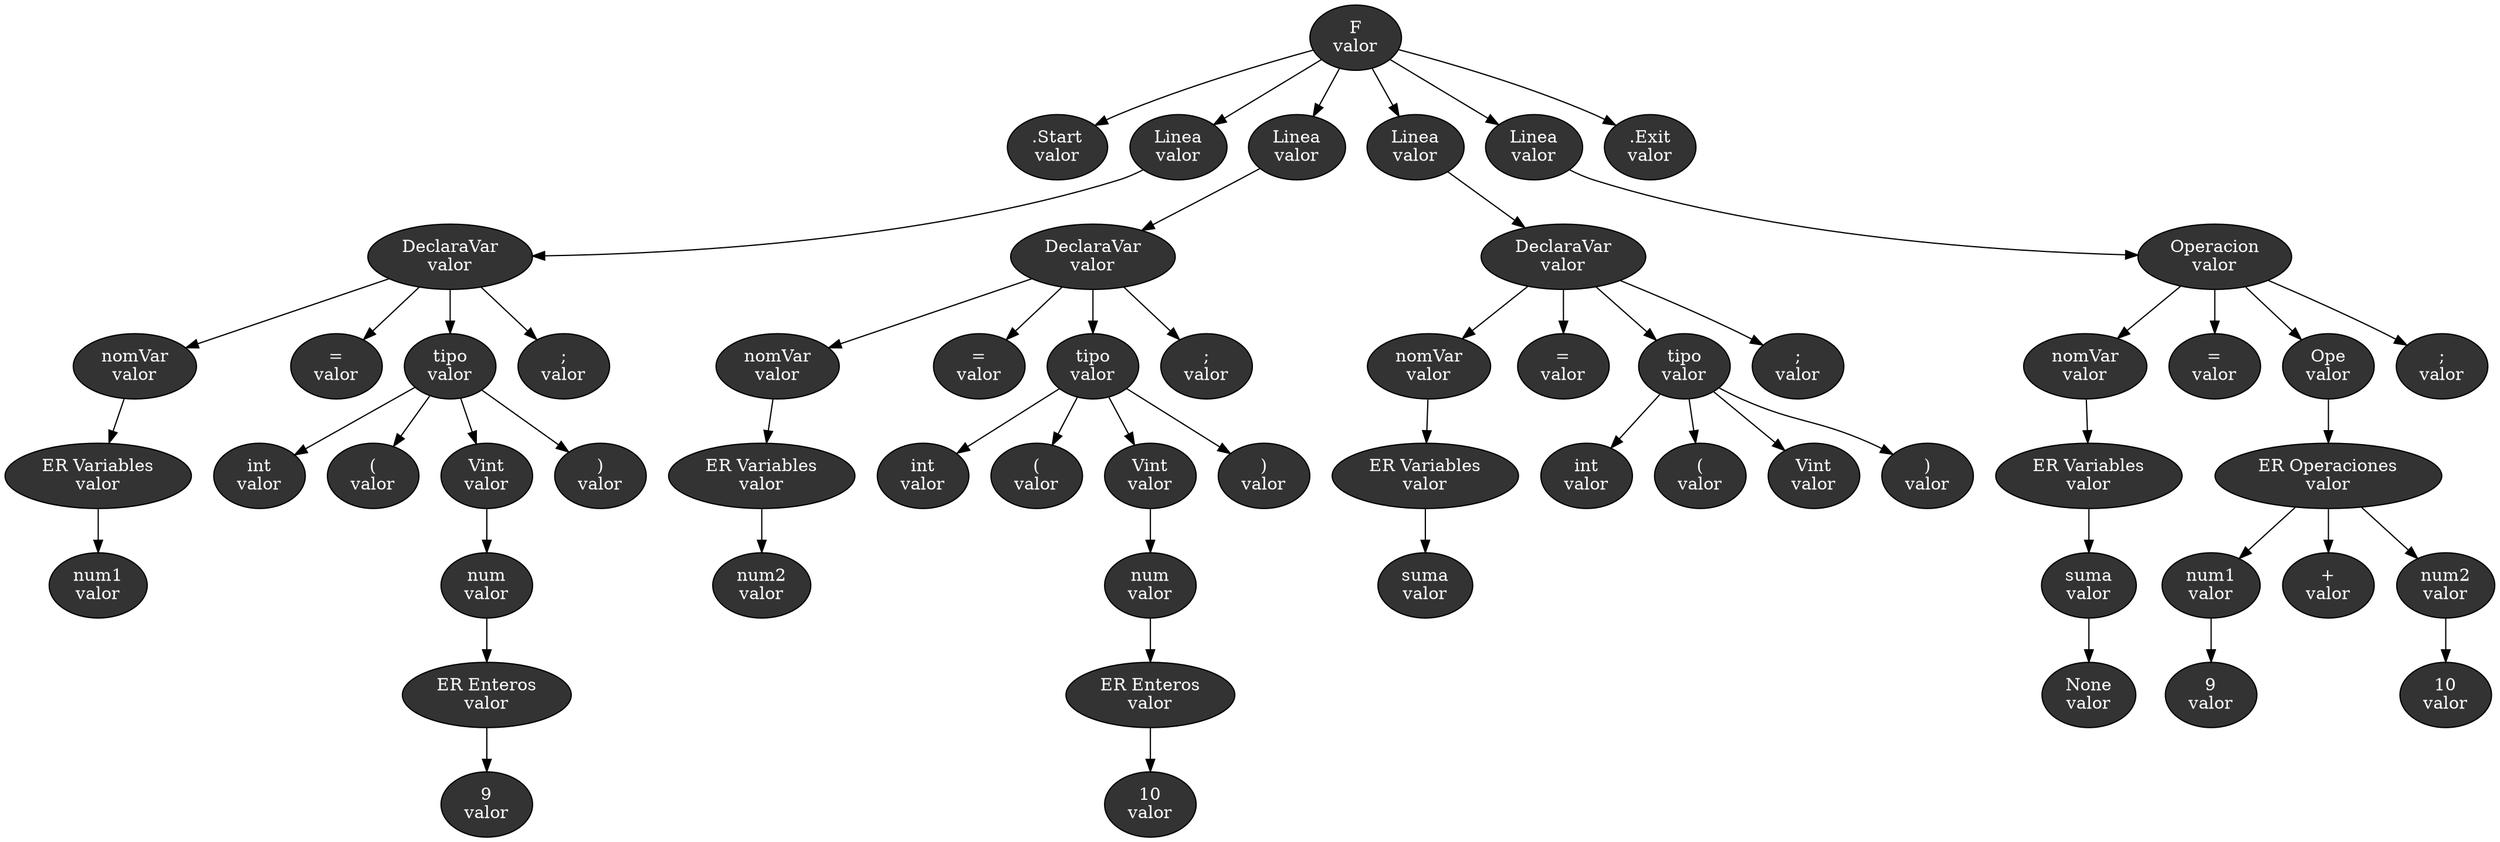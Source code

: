 // Arbol
digraph {
	1 [label="F
valor" fillcolor="#333333" fontcolor=white style=filled]
	11 [label=".Start
valor" fillcolor="#333333" fontcolor=white style=filled]
	1 -> 11
	12 [label="Linea
valor" fillcolor="#333333" fontcolor=white style=filled]
	1 -> 12
	13 [label="Linea
valor" fillcolor="#333333" fontcolor=white style=filled]
	1 -> 13
	14 [label="Linea
valor" fillcolor="#333333" fontcolor=white style=filled]
	1 -> 14
	15 [label="Linea
valor" fillcolor="#333333" fontcolor=white style=filled]
	1 -> 15
	16 [label=".Exit
valor" fillcolor="#333333" fontcolor=white style=filled]
	1 -> 16
	121 [label="DeclaraVar
valor" fillcolor="#333333" fontcolor=white style=filled]
	12 -> 121
	131 [label="DeclaraVar
valor" fillcolor="#333333" fontcolor=white style=filled]
	13 -> 131
	141 [label="DeclaraVar
valor" fillcolor="#333333" fontcolor=white style=filled]
	14 -> 141
	151 [label="Operacion
valor" fillcolor="#333333" fontcolor=white style=filled]
	15 -> 151
	1211 [label="nomVar
valor" fillcolor="#333333" fontcolor=white style=filled]
	121 -> 1211
	1212 [label="=
valor" fillcolor="#333333" fontcolor=white style=filled]
	121 -> 1212
	1213 [label="tipo
valor" fillcolor="#333333" fontcolor=white style=filled]
	121 -> 1213
	1214 [label=";
valor" fillcolor="#333333" fontcolor=white style=filled]
	121 -> 1214
	1311 [label="nomVar
valor" fillcolor="#333333" fontcolor=white style=filled]
	131 -> 1311
	1312 [label="=
valor" fillcolor="#333333" fontcolor=white style=filled]
	131 -> 1312
	1313 [label="tipo
valor" fillcolor="#333333" fontcolor=white style=filled]
	131 -> 1313
	1314 [label=";
valor" fillcolor="#333333" fontcolor=white style=filled]
	131 -> 1314
	1411 [label="nomVar
valor" fillcolor="#333333" fontcolor=white style=filled]
	141 -> 1411
	1412 [label="=
valor" fillcolor="#333333" fontcolor=white style=filled]
	141 -> 1412
	1413 [label="tipo
valor" fillcolor="#333333" fontcolor=white style=filled]
	141 -> 1413
	1414 [label=";
valor" fillcolor="#333333" fontcolor=white style=filled]
	141 -> 1414
	1511 [label="nomVar
valor" fillcolor="#333333" fontcolor=white style=filled]
	151 -> 1511
	1512 [label="=
valor" fillcolor="#333333" fontcolor=white style=filled]
	151 -> 1512
	1513 [label="Ope
valor" fillcolor="#333333" fontcolor=white style=filled]
	151 -> 1513
	1514 [label=";
valor" fillcolor="#333333" fontcolor=white style=filled]
	151 -> 1514
	12111 [label="ER Variables
valor" fillcolor="#333333" fontcolor=white style=filled]
	1211 -> 12111
	12131 [label="int
valor" fillcolor="#333333" fontcolor=white style=filled]
	1213 -> 12131
	12132 [label="(
valor" fillcolor="#333333" fontcolor=white style=filled]
	1213 -> 12132
	12133 [label="Vint
valor" fillcolor="#333333" fontcolor=white style=filled]
	1213 -> 12133
	12134 [label=")
valor" fillcolor="#333333" fontcolor=white style=filled]
	1213 -> 12134
	13111 [label="ER Variables
valor" fillcolor="#333333" fontcolor=white style=filled]
	1311 -> 13111
	13131 [label="int
valor" fillcolor="#333333" fontcolor=white style=filled]
	1313 -> 13131
	13132 [label="(
valor" fillcolor="#333333" fontcolor=white style=filled]
	1313 -> 13132
	13133 [label="Vint
valor" fillcolor="#333333" fontcolor=white style=filled]
	1313 -> 13133
	13134 [label=")
valor" fillcolor="#333333" fontcolor=white style=filled]
	1313 -> 13134
	14111 [label="ER Variables
valor" fillcolor="#333333" fontcolor=white style=filled]
	1411 -> 14111
	14131 [label="int
valor" fillcolor="#333333" fontcolor=white style=filled]
	1413 -> 14131
	14132 [label="(
valor" fillcolor="#333333" fontcolor=white style=filled]
	1413 -> 14132
	14133 [label="Vint
valor" fillcolor="#333333" fontcolor=white style=filled]
	1413 -> 14133
	14134 [label=")
valor" fillcolor="#333333" fontcolor=white style=filled]
	1413 -> 14134
	15111 [label="ER Variables
valor" fillcolor="#333333" fontcolor=white style=filled]
	1511 -> 15111
	15131 [label="ER Operaciones
valor" fillcolor="#333333" fontcolor=white style=filled]
	1513 -> 15131
	121111 [label="num1
valor" fillcolor="#333333" fontcolor=white style=filled]
	12111 -> 121111
	121331 [label="num
valor" fillcolor="#333333" fontcolor=white style=filled]
	12133 -> 121331
	131111 [label="num2
valor" fillcolor="#333333" fontcolor=white style=filled]
	13111 -> 131111
	131331 [label="num
valor" fillcolor="#333333" fontcolor=white style=filled]
	13133 -> 131331
	141111 [label="suma
valor" fillcolor="#333333" fontcolor=white style=filled]
	14111 -> 141111
	151111 [label="suma
valor" fillcolor="#333333" fontcolor=white style=filled]
	15111 -> 151111
	151311 [label="num1
valor" fillcolor="#333333" fontcolor=white style=filled]
	15131 -> 151311
	151312 [label="+
valor" fillcolor="#333333" fontcolor=white style=filled]
	15131 -> 151312
	151313 [label="num2
valor" fillcolor="#333333" fontcolor=white style=filled]
	15131 -> 151313
	1213311 [label="ER Enteros
valor" fillcolor="#333333" fontcolor=white style=filled]
	121331 -> 1213311
	1313311 [label="ER Enteros
valor" fillcolor="#333333" fontcolor=white style=filled]
	131331 -> 1313311
	1511111 [label="None
valor" fillcolor="#333333" fontcolor=white style=filled]
	151111 -> 1511111
	1513111 [label="9
valor" fillcolor="#333333" fontcolor=white style=filled]
	151311 -> 1513111
	1513131 [label="10
valor" fillcolor="#333333" fontcolor=white style=filled]
	151313 -> 1513131
	12133111 [label="9
valor" fillcolor="#333333" fontcolor=white style=filled]
	1213311 -> 12133111
	13133111 [label="10
valor" fillcolor="#333333" fontcolor=white style=filled]
	1313311 -> 13133111
}
